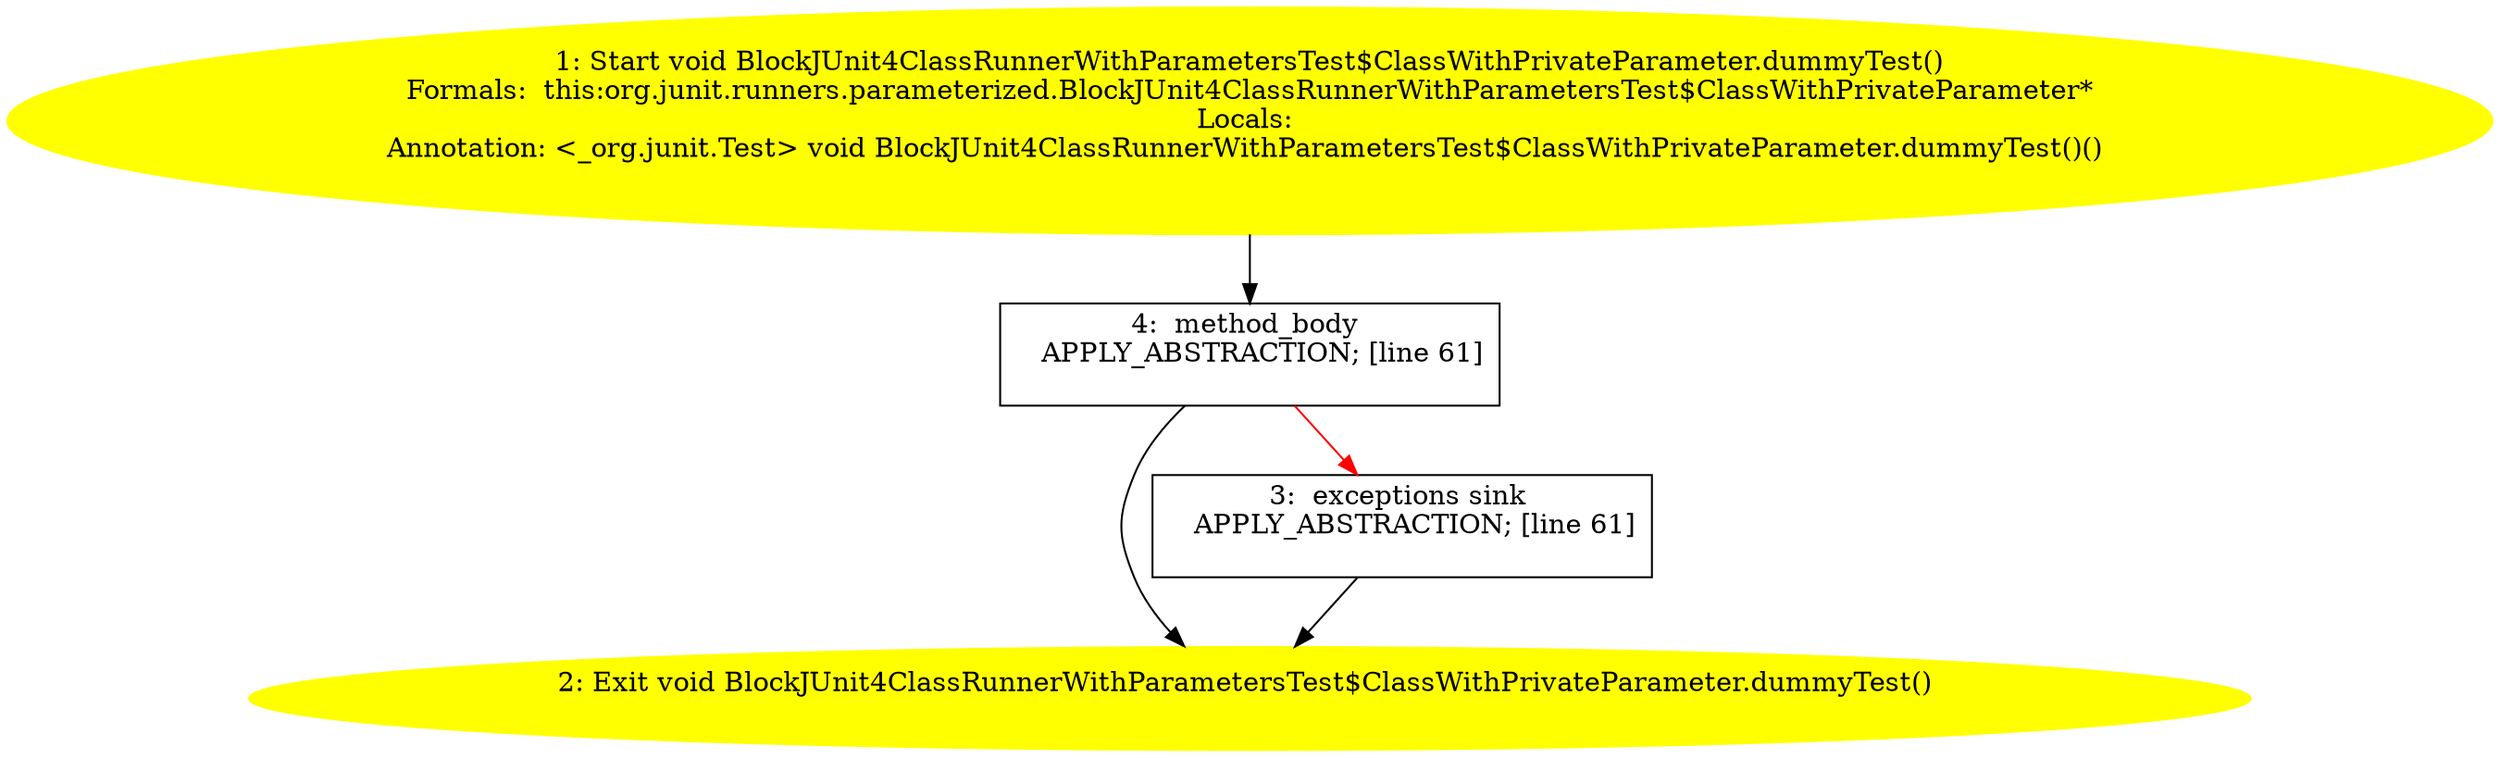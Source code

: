 /* @generated */
digraph cfg {
"org.junit.runners.parameterized.BlockJUnit4ClassRunnerWithParametersTest$ClassWithPrivateParameter.d.8aff706687f7242df6d3eea67e76b471_1" [label="1: Start void BlockJUnit4ClassRunnerWithParametersTest$ClassWithPrivateParameter.dummyTest()\nFormals:  this:org.junit.runners.parameterized.BlockJUnit4ClassRunnerWithParametersTest$ClassWithPrivateParameter*\nLocals: \nAnnotation: <_org.junit.Test> void BlockJUnit4ClassRunnerWithParametersTest$ClassWithPrivateParameter.dummyTest()() \n  " color=yellow style=filled]
	

	 "org.junit.runners.parameterized.BlockJUnit4ClassRunnerWithParametersTest$ClassWithPrivateParameter.d.8aff706687f7242df6d3eea67e76b471_1" -> "org.junit.runners.parameterized.BlockJUnit4ClassRunnerWithParametersTest$ClassWithPrivateParameter.d.8aff706687f7242df6d3eea67e76b471_4" ;
"org.junit.runners.parameterized.BlockJUnit4ClassRunnerWithParametersTest$ClassWithPrivateParameter.d.8aff706687f7242df6d3eea67e76b471_2" [label="2: Exit void BlockJUnit4ClassRunnerWithParametersTest$ClassWithPrivateParameter.dummyTest() \n  " color=yellow style=filled]
	

"org.junit.runners.parameterized.BlockJUnit4ClassRunnerWithParametersTest$ClassWithPrivateParameter.d.8aff706687f7242df6d3eea67e76b471_3" [label="3:  exceptions sink \n   APPLY_ABSTRACTION; [line 61]\n " shape="box"]
	

	 "org.junit.runners.parameterized.BlockJUnit4ClassRunnerWithParametersTest$ClassWithPrivateParameter.d.8aff706687f7242df6d3eea67e76b471_3" -> "org.junit.runners.parameterized.BlockJUnit4ClassRunnerWithParametersTest$ClassWithPrivateParameter.d.8aff706687f7242df6d3eea67e76b471_2" ;
"org.junit.runners.parameterized.BlockJUnit4ClassRunnerWithParametersTest$ClassWithPrivateParameter.d.8aff706687f7242df6d3eea67e76b471_4" [label="4:  method_body \n   APPLY_ABSTRACTION; [line 61]\n " shape="box"]
	

	 "org.junit.runners.parameterized.BlockJUnit4ClassRunnerWithParametersTest$ClassWithPrivateParameter.d.8aff706687f7242df6d3eea67e76b471_4" -> "org.junit.runners.parameterized.BlockJUnit4ClassRunnerWithParametersTest$ClassWithPrivateParameter.d.8aff706687f7242df6d3eea67e76b471_2" ;
	 "org.junit.runners.parameterized.BlockJUnit4ClassRunnerWithParametersTest$ClassWithPrivateParameter.d.8aff706687f7242df6d3eea67e76b471_4" -> "org.junit.runners.parameterized.BlockJUnit4ClassRunnerWithParametersTest$ClassWithPrivateParameter.d.8aff706687f7242df6d3eea67e76b471_3" [color="red" ];
}
